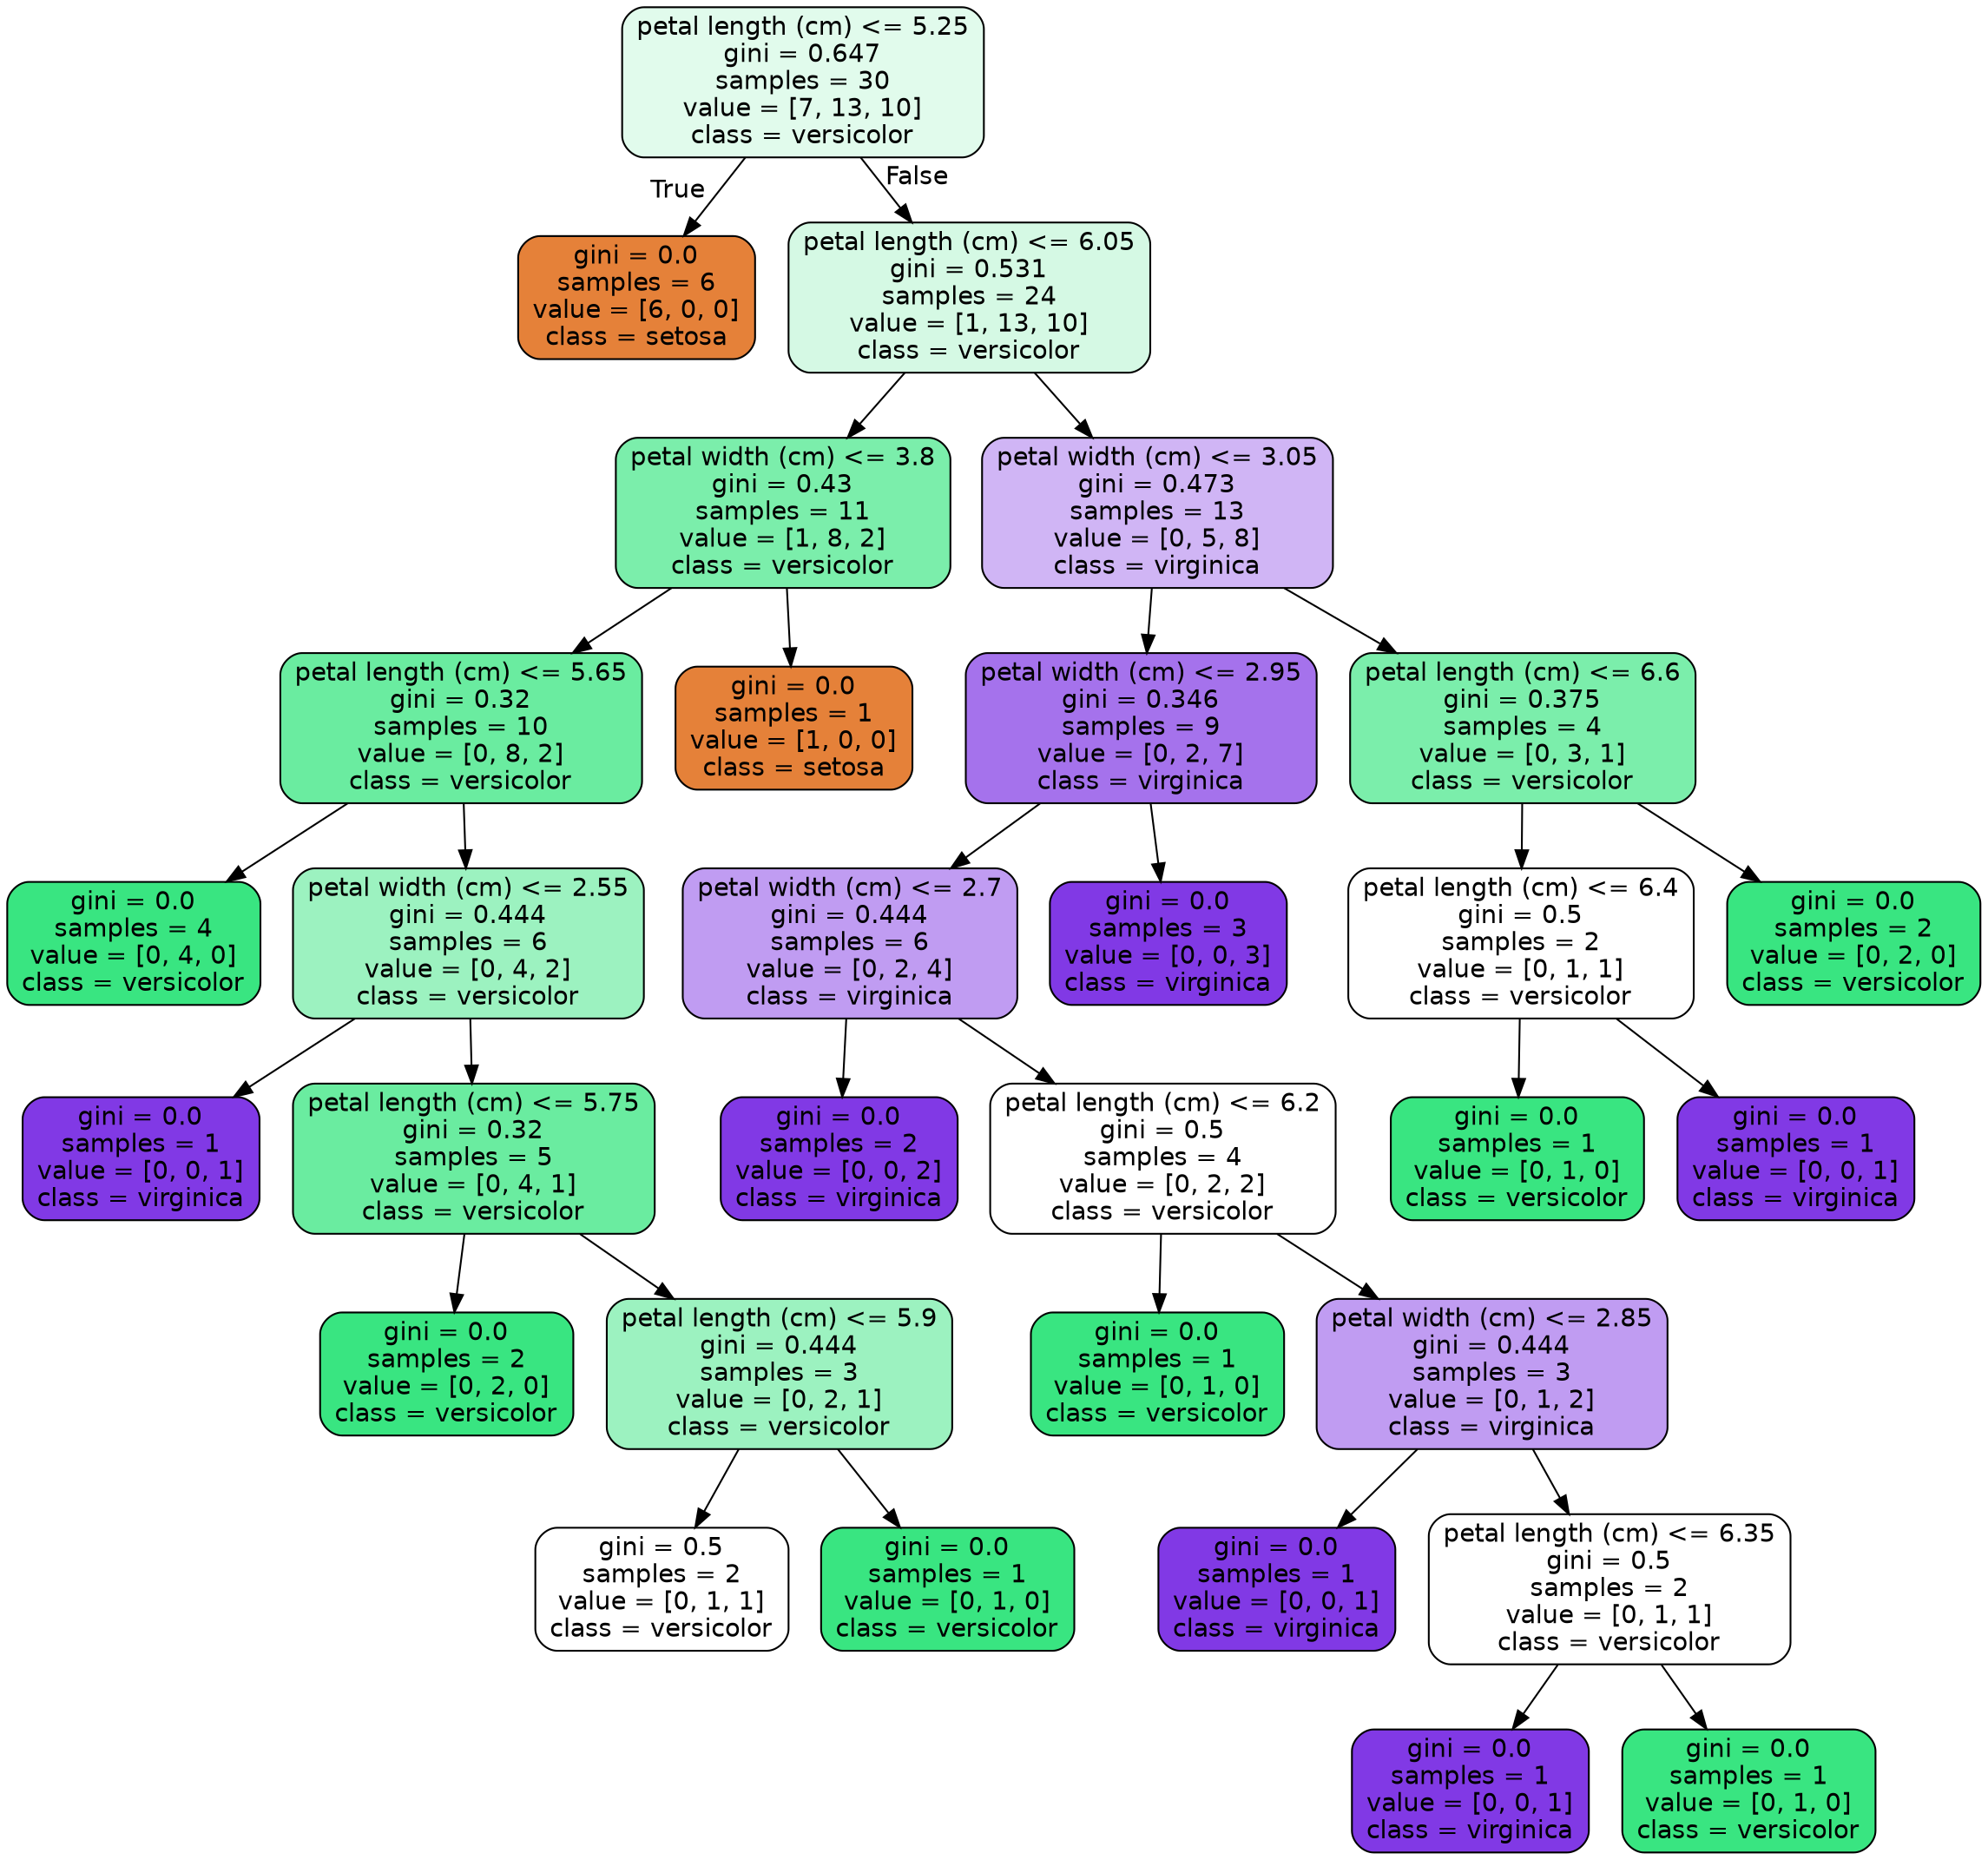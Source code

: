 digraph Tree {
node [shape=box, style="filled, rounded", color="black", fontname=helvetica] ;
edge [fontname=helvetica] ;
0 [label="petal length (cm) <= 5.25\ngini = 0.647\nsamples = 30\nvalue = [7, 13, 10]\nclass = versicolor", fillcolor="#e1fbec"] ;
1 [label="gini = 0.0\nsamples = 6\nvalue = [6, 0, 0]\nclass = setosa", fillcolor="#e58139"] ;
0 -> 1 [labeldistance=2.5, labelangle=45, headlabel="True"] ;
2 [label="petal length (cm) <= 6.05\ngini = 0.531\nsamples = 24\nvalue = [1, 13, 10]\nclass = versicolor", fillcolor="#d5f9e4"] ;
0 -> 2 [labeldistance=2.5, labelangle=-45, headlabel="False"] ;
3 [label="petal width (cm) <= 3.8\ngini = 0.43\nsamples = 11\nvalue = [1, 8, 2]\nclass = versicolor", fillcolor="#7beeab"] ;
2 -> 3 ;
4 [label="petal length (cm) <= 5.65\ngini = 0.32\nsamples = 10\nvalue = [0, 8, 2]\nclass = versicolor", fillcolor="#6aeca0"] ;
3 -> 4 ;
5 [label="gini = 0.0\nsamples = 4\nvalue = [0, 4, 0]\nclass = versicolor", fillcolor="#39e581"] ;
4 -> 5 ;
6 [label="petal width (cm) <= 2.55\ngini = 0.444\nsamples = 6\nvalue = [0, 4, 2]\nclass = versicolor", fillcolor="#9cf2c0"] ;
4 -> 6 ;
7 [label="gini = 0.0\nsamples = 1\nvalue = [0, 0, 1]\nclass = virginica", fillcolor="#8139e5"] ;
6 -> 7 ;
8 [label="petal length (cm) <= 5.75\ngini = 0.32\nsamples = 5\nvalue = [0, 4, 1]\nclass = versicolor", fillcolor="#6aeca0"] ;
6 -> 8 ;
9 [label="gini = 0.0\nsamples = 2\nvalue = [0, 2, 0]\nclass = versicolor", fillcolor="#39e581"] ;
8 -> 9 ;
10 [label="petal length (cm) <= 5.9\ngini = 0.444\nsamples = 3\nvalue = [0, 2, 1]\nclass = versicolor", fillcolor="#9cf2c0"] ;
8 -> 10 ;
11 [label="gini = 0.5\nsamples = 2\nvalue = [0, 1, 1]\nclass = versicolor", fillcolor="#ffffff"] ;
10 -> 11 ;
12 [label="gini = 0.0\nsamples = 1\nvalue = [0, 1, 0]\nclass = versicolor", fillcolor="#39e581"] ;
10 -> 12 ;
13 [label="gini = 0.0\nsamples = 1\nvalue = [1, 0, 0]\nclass = setosa", fillcolor="#e58139"] ;
3 -> 13 ;
14 [label="petal width (cm) <= 3.05\ngini = 0.473\nsamples = 13\nvalue = [0, 5, 8]\nclass = virginica", fillcolor="#d0b5f5"] ;
2 -> 14 ;
15 [label="petal width (cm) <= 2.95\ngini = 0.346\nsamples = 9\nvalue = [0, 2, 7]\nclass = virginica", fillcolor="#a572ec"] ;
14 -> 15 ;
16 [label="petal width (cm) <= 2.7\ngini = 0.444\nsamples = 6\nvalue = [0, 2, 4]\nclass = virginica", fillcolor="#c09cf2"] ;
15 -> 16 ;
17 [label="gini = 0.0\nsamples = 2\nvalue = [0, 0, 2]\nclass = virginica", fillcolor="#8139e5"] ;
16 -> 17 ;
18 [label="petal length (cm) <= 6.2\ngini = 0.5\nsamples = 4\nvalue = [0, 2, 2]\nclass = versicolor", fillcolor="#ffffff"] ;
16 -> 18 ;
19 [label="gini = 0.0\nsamples = 1\nvalue = [0, 1, 0]\nclass = versicolor", fillcolor="#39e581"] ;
18 -> 19 ;
20 [label="petal width (cm) <= 2.85\ngini = 0.444\nsamples = 3\nvalue = [0, 1, 2]\nclass = virginica", fillcolor="#c09cf2"] ;
18 -> 20 ;
21 [label="gini = 0.0\nsamples = 1\nvalue = [0, 0, 1]\nclass = virginica", fillcolor="#8139e5"] ;
20 -> 21 ;
22 [label="petal length (cm) <= 6.35\ngini = 0.5\nsamples = 2\nvalue = [0, 1, 1]\nclass = versicolor", fillcolor="#ffffff"] ;
20 -> 22 ;
23 [label="gini = 0.0\nsamples = 1\nvalue = [0, 0, 1]\nclass = virginica", fillcolor="#8139e5"] ;
22 -> 23 ;
24 [label="gini = 0.0\nsamples = 1\nvalue = [0, 1, 0]\nclass = versicolor", fillcolor="#39e581"] ;
22 -> 24 ;
25 [label="gini = 0.0\nsamples = 3\nvalue = [0, 0, 3]\nclass = virginica", fillcolor="#8139e5"] ;
15 -> 25 ;
26 [label="petal length (cm) <= 6.6\ngini = 0.375\nsamples = 4\nvalue = [0, 3, 1]\nclass = versicolor", fillcolor="#7beeab"] ;
14 -> 26 ;
27 [label="petal length (cm) <= 6.4\ngini = 0.5\nsamples = 2\nvalue = [0, 1, 1]\nclass = versicolor", fillcolor="#ffffff"] ;
26 -> 27 ;
28 [label="gini = 0.0\nsamples = 1\nvalue = [0, 1, 0]\nclass = versicolor", fillcolor="#39e581"] ;
27 -> 28 ;
29 [label="gini = 0.0\nsamples = 1\nvalue = [0, 0, 1]\nclass = virginica", fillcolor="#8139e5"] ;
27 -> 29 ;
30 [label="gini = 0.0\nsamples = 2\nvalue = [0, 2, 0]\nclass = versicolor", fillcolor="#39e581"] ;
26 -> 30 ;
}
